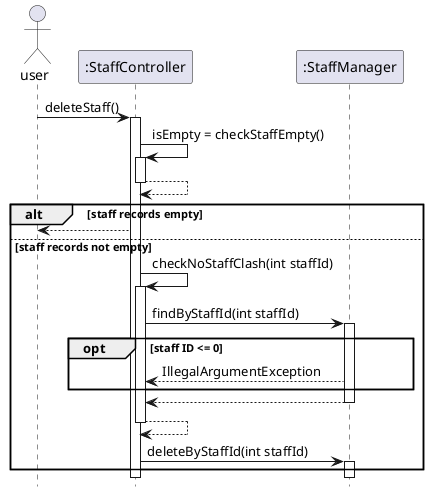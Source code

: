 @startuml
'https://plantuml.com/sequence-diagram

hide footbox

actor user
participant ":StaffController" as staffcontroller
participant ":StaffManager" as staffmanager


user -> staffcontroller: deleteStaff()
activate staffcontroller

staffcontroller -> staffcontroller: isEmpty = checkStaffEmpty()
activate staffcontroller
staffcontroller --> staffcontroller
deactivate staffcontroller

alt staff records empty
staffcontroller --> user

else staff records not empty
staffcontroller -> staffcontroller: checkNoStaffClash(int staffId)
activate staffcontroller
staffcontroller -> staffmanager: findByStaffId(int staffId)
activate staffmanager

opt staff ID <= 0
staffmanager --> staffcontroller: IllegalArgumentException
end

staffmanager --> staffcontroller
deactivate staffmanager
staffcontroller --> staffcontroller
deactivate staffcontroller

staffcontroller -> staffmanager: deleteByStaffId(int staffId)
activate staffmanager

end
@enduml